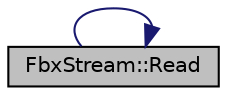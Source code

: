 digraph "FbxStream::Read"
{
  edge [fontname="Helvetica",fontsize="10",labelfontname="Helvetica",labelfontsize="10"];
  node [fontname="Helvetica",fontsize="10",shape=record];
  rankdir="LR";
  Node25 [label="FbxStream::Read",height=0.2,width=0.4,color="black", fillcolor="grey75", style="filled", fontcolor="black"];
  Node25 -> Node25 [color="midnightblue",fontsize="10",style="solid",fontname="Helvetica"];
}
